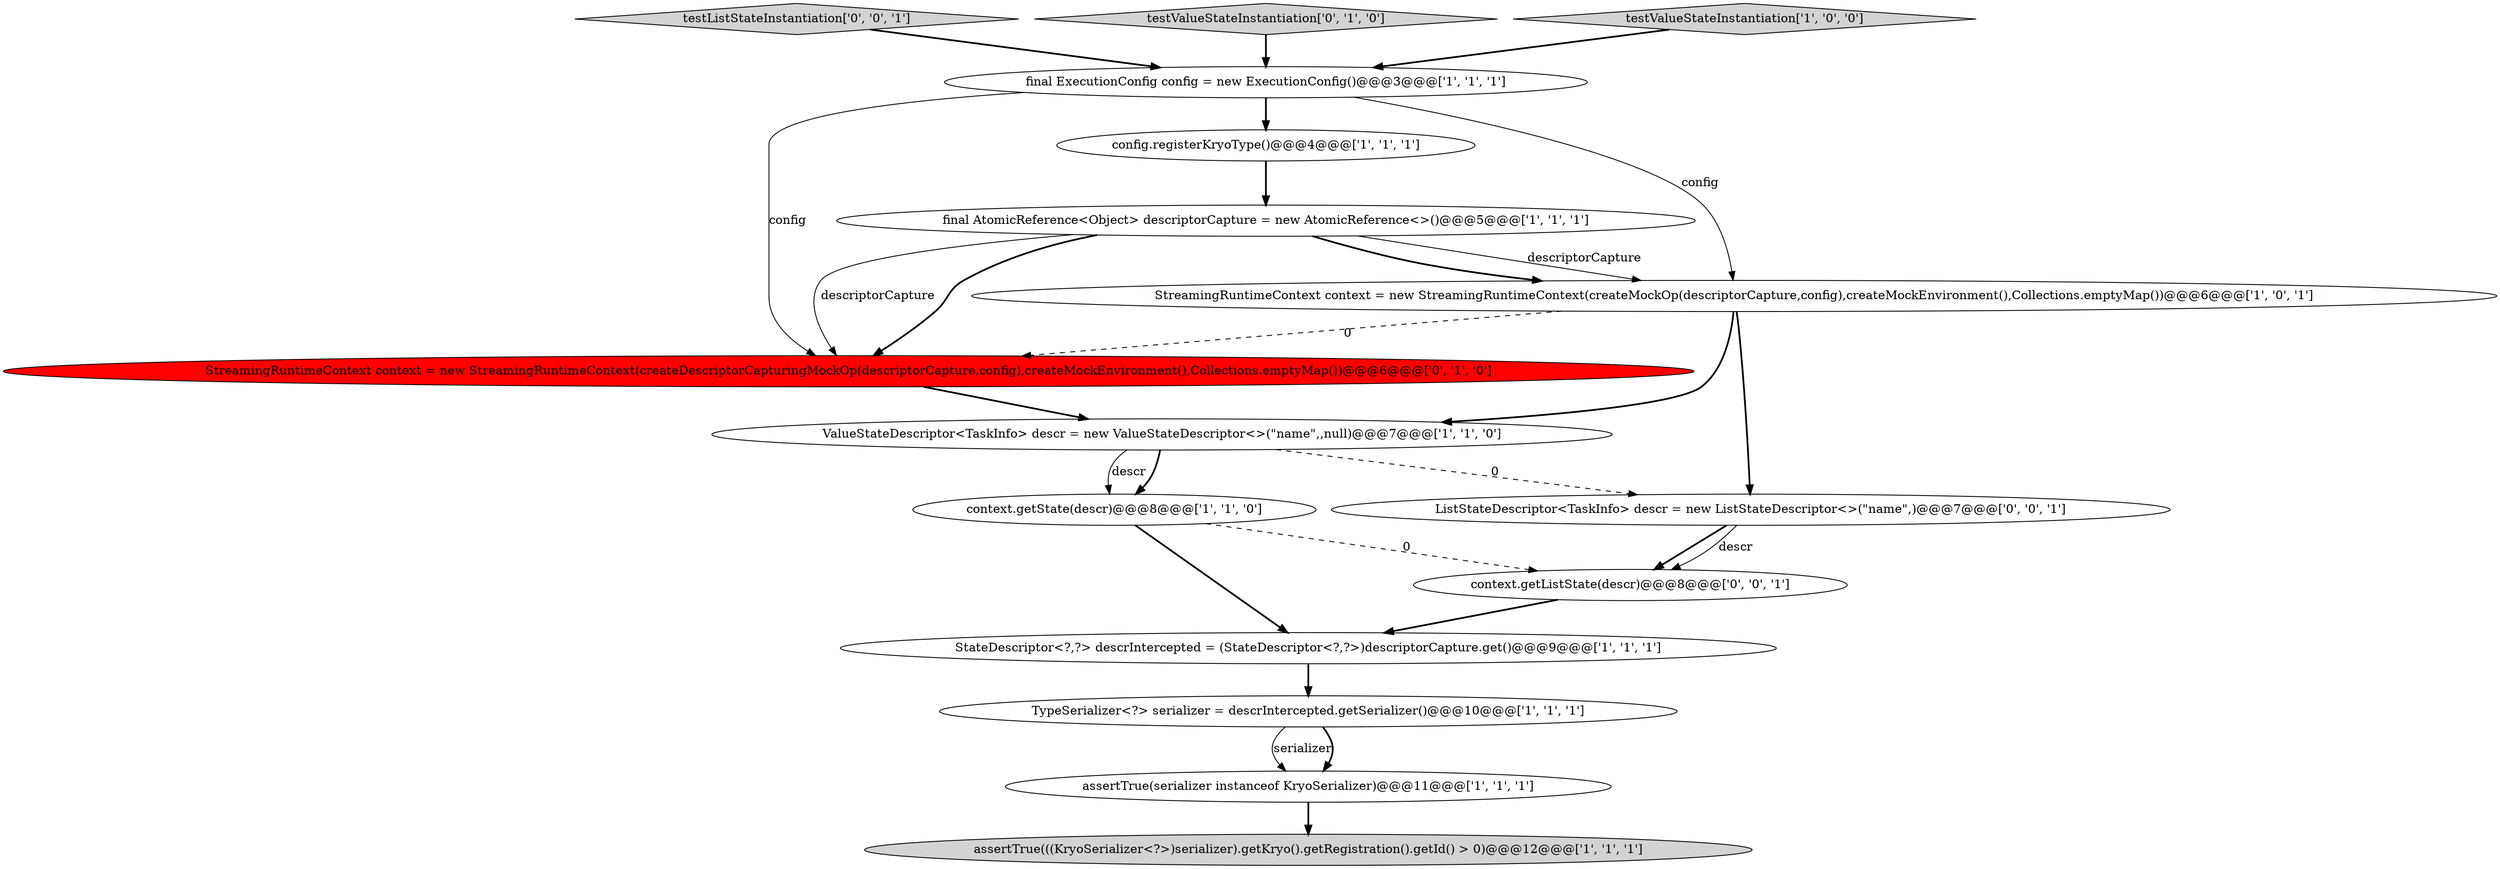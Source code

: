 digraph {
0 [style = filled, label = "config.registerKryoType()@@@4@@@['1', '1', '1']", fillcolor = white, shape = ellipse image = "AAA0AAABBB1BBB"];
4 [style = filled, label = "final AtomicReference<Object> descriptorCapture = new AtomicReference<>()@@@5@@@['1', '1', '1']", fillcolor = white, shape = ellipse image = "AAA0AAABBB1BBB"];
14 [style = filled, label = "testListStateInstantiation['0', '0', '1']", fillcolor = lightgray, shape = diamond image = "AAA0AAABBB3BBB"];
15 [style = filled, label = "context.getListState(descr)@@@8@@@['0', '0', '1']", fillcolor = white, shape = ellipse image = "AAA0AAABBB3BBB"];
12 [style = filled, label = "testValueStateInstantiation['0', '1', '0']", fillcolor = lightgray, shape = diamond image = "AAA0AAABBB2BBB"];
6 [style = filled, label = "TypeSerializer<?> serializer = descrIntercepted.getSerializer()@@@10@@@['1', '1', '1']", fillcolor = white, shape = ellipse image = "AAA0AAABBB1BBB"];
11 [style = filled, label = "StreamingRuntimeContext context = new StreamingRuntimeContext(createDescriptorCapturingMockOp(descriptorCapture,config),createMockEnvironment(),Collections.emptyMap())@@@6@@@['0', '1', '0']", fillcolor = red, shape = ellipse image = "AAA1AAABBB2BBB"];
8 [style = filled, label = "assertTrue(serializer instanceof KryoSerializer)@@@11@@@['1', '1', '1']", fillcolor = white, shape = ellipse image = "AAA0AAABBB1BBB"];
3 [style = filled, label = "ValueStateDescriptor<TaskInfo> descr = new ValueStateDescriptor<>(\"name\",,null)@@@7@@@['1', '1', '0']", fillcolor = white, shape = ellipse image = "AAA0AAABBB1BBB"];
1 [style = filled, label = "final ExecutionConfig config = new ExecutionConfig()@@@3@@@['1', '1', '1']", fillcolor = white, shape = ellipse image = "AAA0AAABBB1BBB"];
7 [style = filled, label = "testValueStateInstantiation['1', '0', '0']", fillcolor = lightgray, shape = diamond image = "AAA0AAABBB1BBB"];
5 [style = filled, label = "StateDescriptor<?,?> descrIntercepted = (StateDescriptor<?,?>)descriptorCapture.get()@@@9@@@['1', '1', '1']", fillcolor = white, shape = ellipse image = "AAA0AAABBB1BBB"];
9 [style = filled, label = "context.getState(descr)@@@8@@@['1', '1', '0']", fillcolor = white, shape = ellipse image = "AAA0AAABBB1BBB"];
10 [style = filled, label = "StreamingRuntimeContext context = new StreamingRuntimeContext(createMockOp(descriptorCapture,config),createMockEnvironment(),Collections.emptyMap())@@@6@@@['1', '0', '1']", fillcolor = white, shape = ellipse image = "AAA0AAABBB1BBB"];
13 [style = filled, label = "ListStateDescriptor<TaskInfo> descr = new ListStateDescriptor<>(\"name\",)@@@7@@@['0', '0', '1']", fillcolor = white, shape = ellipse image = "AAA0AAABBB3BBB"];
2 [style = filled, label = "assertTrue(((KryoSerializer<?>)serializer).getKryo().getRegistration().getId() > 0)@@@12@@@['1', '1', '1']", fillcolor = lightgray, shape = ellipse image = "AAA0AAABBB1BBB"];
1->11 [style = solid, label="config"];
4->10 [style = bold, label=""];
7->1 [style = bold, label=""];
4->10 [style = solid, label="descriptorCapture"];
10->3 [style = bold, label=""];
1->0 [style = bold, label=""];
3->13 [style = dashed, label="0"];
12->1 [style = bold, label=""];
15->5 [style = bold, label=""];
14->1 [style = bold, label=""];
10->11 [style = dashed, label="0"];
3->9 [style = bold, label=""];
6->8 [style = solid, label="serializer"];
4->11 [style = solid, label="descriptorCapture"];
3->9 [style = solid, label="descr"];
5->6 [style = bold, label=""];
8->2 [style = bold, label=""];
10->13 [style = bold, label=""];
11->3 [style = bold, label=""];
0->4 [style = bold, label=""];
6->8 [style = bold, label=""];
9->5 [style = bold, label=""];
13->15 [style = bold, label=""];
4->11 [style = bold, label=""];
1->10 [style = solid, label="config"];
9->15 [style = dashed, label="0"];
13->15 [style = solid, label="descr"];
}
